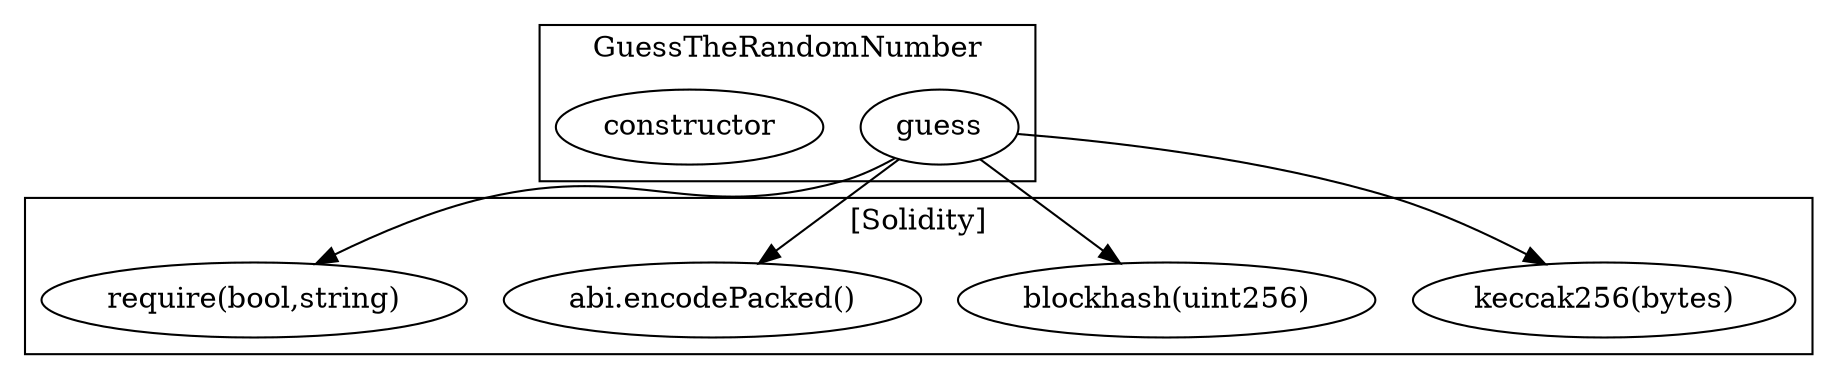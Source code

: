 strict digraph {
subgraph cluster_51_GuessTheRandomNumber {
label = "GuessTheRandomNumber"
"51_guess" [label="guess"]
"51_constructor" [label="constructor"]
}subgraph cluster_solidity {
label = "[Solidity]"
"keccak256(bytes)" 
"blockhash(uint256)" 
"abi.encodePacked()" 
"require(bool,string)" 
"51_guess" -> "keccak256(bytes)"
"51_guess" -> "require(bool,string)"
"51_guess" -> "blockhash(uint256)"
"51_guess" -> "abi.encodePacked()"
}
}